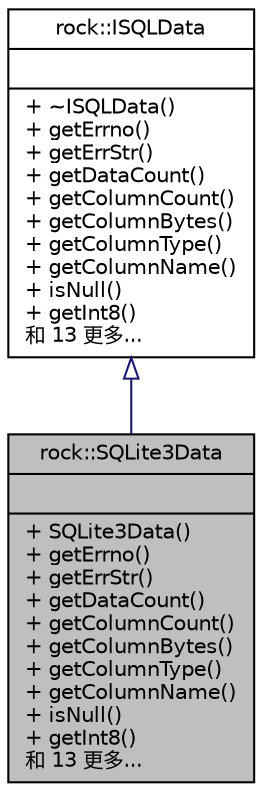 digraph "rock::SQLite3Data"
{
 // LATEX_PDF_SIZE
  edge [fontname="Helvetica",fontsize="10",labelfontname="Helvetica",labelfontsize="10"];
  node [fontname="Helvetica",fontsize="10",shape=record];
  Node1 [label="{rock::SQLite3Data\n||+ SQLite3Data()\l+ getErrno()\l+ getErrStr()\l+ getDataCount()\l+ getColumnCount()\l+ getColumnBytes()\l+ getColumnType()\l+ getColumnName()\l+ isNull()\l+ getInt8()\l和 13 更多...\l}",height=0.2,width=0.4,color="black", fillcolor="grey75", style="filled", fontcolor="black",tooltip=" "];
  Node2 -> Node1 [dir="back",color="midnightblue",fontsize="10",style="solid",arrowtail="onormal",fontname="Helvetica"];
  Node2 [label="{rock::ISQLData\n||+ ~ISQLData()\l+ getErrno()\l+ getErrStr()\l+ getDataCount()\l+ getColumnCount()\l+ getColumnBytes()\l+ getColumnType()\l+ getColumnName()\l+ isNull()\l+ getInt8()\l和 13 更多...\l}",height=0.2,width=0.4,color="black", fillcolor="white", style="filled",URL="$classrock_1_1ISQLData.html",tooltip=" "];
}
